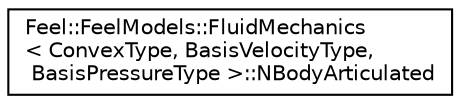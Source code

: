 digraph "Graphical Class Hierarchy"
{
 // LATEX_PDF_SIZE
  edge [fontname="Helvetica",fontsize="10",labelfontname="Helvetica",labelfontsize="10"];
  node [fontname="Helvetica",fontsize="10",shape=record];
  rankdir="LR";
  Node0 [label="Feel::FeelModels::FluidMechanics\l\< ConvexType, BasisVelocityType,\l BasisPressureType \>::NBodyArticulated",height=0.2,width=0.4,color="black", fillcolor="white", style="filled",URL="$classFeel_1_1FeelModels_1_1FluidMechanics_1_1NBodyArticulated.html",tooltip=" "];
}

